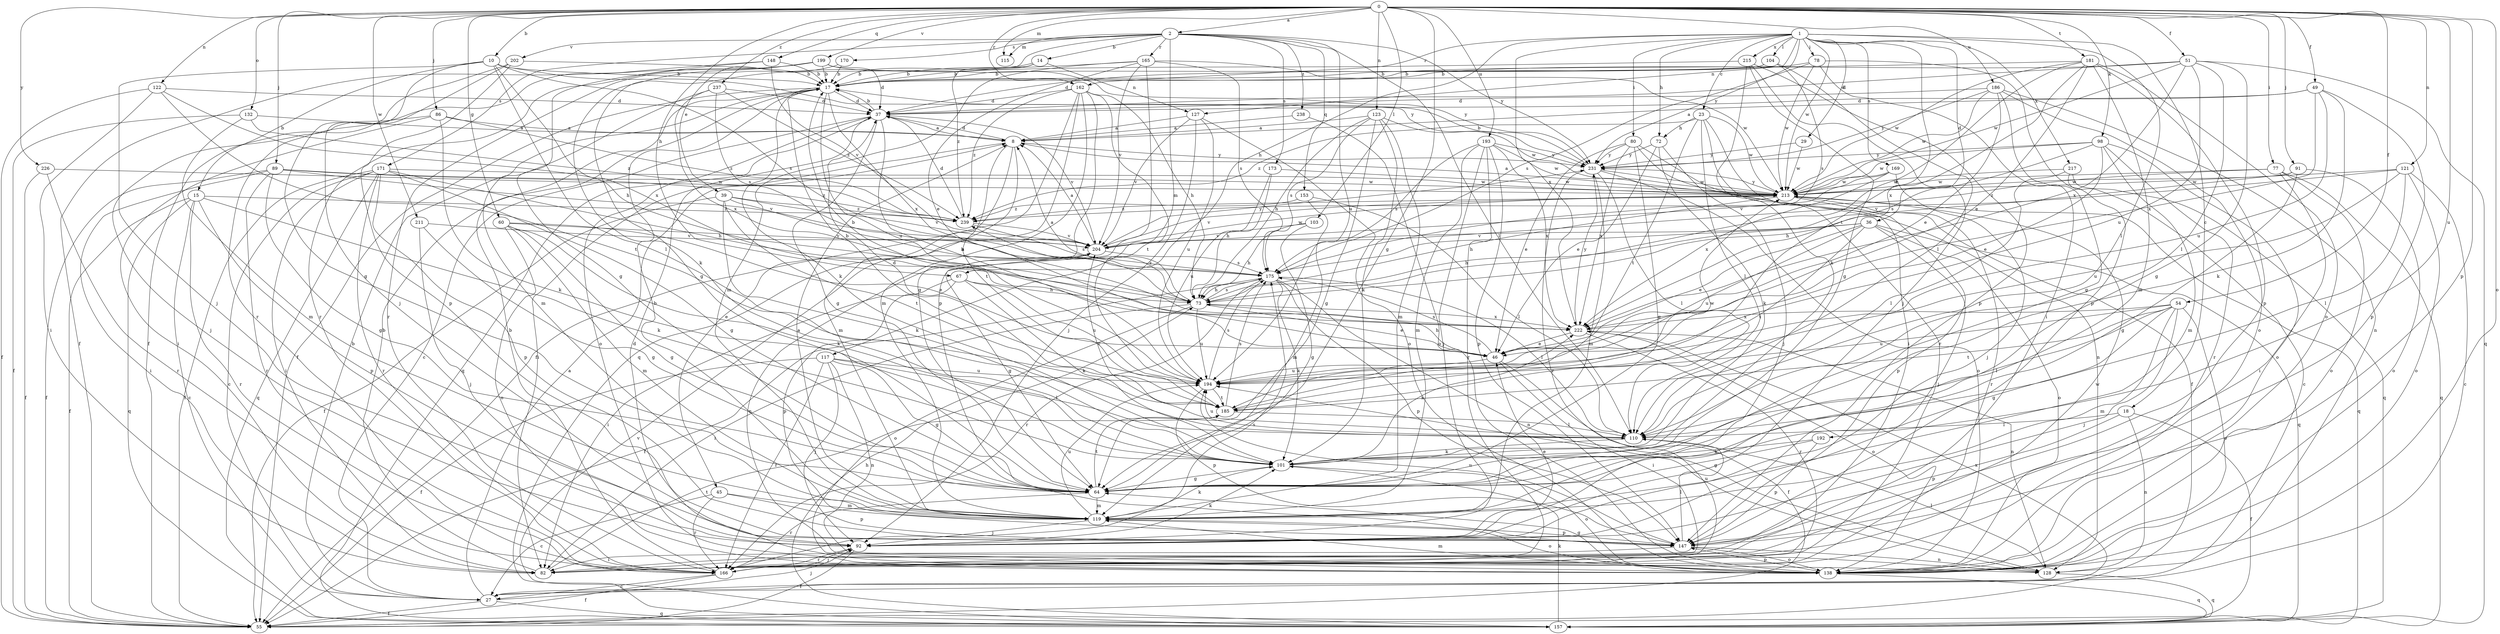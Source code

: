 strict digraph  {
0;
1;
2;
8;
10;
14;
15;
17;
18;
23;
27;
29;
36;
37;
39;
45;
46;
49;
51;
54;
55;
60;
64;
67;
72;
73;
77;
78;
80;
82;
86;
89;
91;
92;
98;
101;
103;
104;
110;
115;
117;
119;
121;
122;
123;
127;
128;
132;
138;
147;
148;
153;
157;
162;
165;
166;
169;
170;
171;
173;
175;
181;
185;
186;
192;
193;
194;
199;
202;
204;
211;
213;
215;
217;
222;
226;
231;
237;
238;
239;
0 -> 2  [label=a];
0 -> 10  [label=b];
0 -> 49  [label=f];
0 -> 51  [label=f];
0 -> 54  [label=f];
0 -> 60  [label=g];
0 -> 64  [label=g];
0 -> 67  [label=h];
0 -> 77  [label=i];
0 -> 86  [label=j];
0 -> 89  [label=j];
0 -> 91  [label=j];
0 -> 98  [label=k];
0 -> 103  [label=l];
0 -> 115  [label=m];
0 -> 121  [label=n];
0 -> 122  [label=n];
0 -> 123  [label=n];
0 -> 132  [label=o];
0 -> 138  [label=o];
0 -> 147  [label=p];
0 -> 148  [label=q];
0 -> 162  [label=r];
0 -> 181  [label=t];
0 -> 186  [label=u];
0 -> 192  [label=u];
0 -> 193  [label=u];
0 -> 199  [label=v];
0 -> 211  [label=w];
0 -> 226  [label=y];
0 -> 237  [label=z];
1 -> 18  [label=c];
1 -> 23  [label=c];
1 -> 29  [label=d];
1 -> 36  [label=d];
1 -> 67  [label=h];
1 -> 72  [label=h];
1 -> 78  [label=i];
1 -> 80  [label=i];
1 -> 104  [label=l];
1 -> 110  [label=l];
1 -> 127  [label=n];
1 -> 162  [label=r];
1 -> 169  [label=s];
1 -> 185  [label=t];
1 -> 213  [label=w];
1 -> 215  [label=x];
1 -> 217  [label=x];
1 -> 222  [label=x];
1 -> 231  [label=y];
2 -> 14  [label=b];
2 -> 39  [label=e];
2 -> 110  [label=l];
2 -> 115  [label=m];
2 -> 117  [label=m];
2 -> 153  [label=q];
2 -> 165  [label=r];
2 -> 170  [label=s];
2 -> 171  [label=s];
2 -> 173  [label=s];
2 -> 194  [label=u];
2 -> 202  [label=v];
2 -> 231  [label=y];
2 -> 238  [label=z];
8 -> 37  [label=d];
8 -> 45  [label=e];
8 -> 82  [label=i];
8 -> 119  [label=m];
8 -> 185  [label=t];
8 -> 231  [label=y];
10 -> 15  [label=b];
10 -> 17  [label=b];
10 -> 64  [label=g];
10 -> 92  [label=j];
10 -> 110  [label=l];
10 -> 175  [label=s];
10 -> 222  [label=x];
10 -> 231  [label=y];
14 -> 17  [label=b];
14 -> 64  [label=g];
14 -> 127  [label=n];
14 -> 239  [label=z];
15 -> 27  [label=c];
15 -> 55  [label=f];
15 -> 101  [label=k];
15 -> 147  [label=p];
15 -> 157  [label=q];
15 -> 166  [label=r];
15 -> 239  [label=z];
17 -> 37  [label=d];
17 -> 55  [label=f];
17 -> 101  [label=k];
17 -> 194  [label=u];
17 -> 222  [label=x];
18 -> 55  [label=f];
18 -> 110  [label=l];
18 -> 128  [label=n];
18 -> 147  [label=p];
23 -> 72  [label=h];
23 -> 82  [label=i];
23 -> 110  [label=l];
23 -> 166  [label=r];
23 -> 185  [label=t];
23 -> 213  [label=w];
23 -> 239  [label=z];
27 -> 8  [label=a];
27 -> 17  [label=b];
27 -> 55  [label=f];
27 -> 92  [label=j];
27 -> 157  [label=q];
27 -> 222  [label=x];
29 -> 213  [label=w];
29 -> 231  [label=y];
36 -> 46  [label=e];
36 -> 73  [label=h];
36 -> 92  [label=j];
36 -> 138  [label=o];
36 -> 157  [label=q];
36 -> 185  [label=t];
36 -> 194  [label=u];
36 -> 204  [label=v];
37 -> 8  [label=a];
37 -> 17  [label=b];
37 -> 27  [label=c];
37 -> 64  [label=g];
37 -> 138  [label=o];
37 -> 157  [label=q];
37 -> 194  [label=u];
37 -> 204  [label=v];
39 -> 55  [label=f];
39 -> 73  [label=h];
39 -> 101  [label=k];
39 -> 185  [label=t];
39 -> 204  [label=v];
39 -> 239  [label=z];
45 -> 27  [label=c];
45 -> 119  [label=m];
45 -> 147  [label=p];
45 -> 166  [label=r];
46 -> 17  [label=b];
46 -> 55  [label=f];
46 -> 73  [label=h];
46 -> 82  [label=i];
46 -> 175  [label=s];
46 -> 194  [label=u];
49 -> 8  [label=a];
49 -> 37  [label=d];
49 -> 101  [label=k];
49 -> 147  [label=p];
49 -> 194  [label=u];
49 -> 222  [label=x];
51 -> 17  [label=b];
51 -> 37  [label=d];
51 -> 64  [label=g];
51 -> 110  [label=l];
51 -> 157  [label=q];
51 -> 194  [label=u];
51 -> 213  [label=w];
51 -> 222  [label=x];
54 -> 64  [label=g];
54 -> 92  [label=j];
54 -> 110  [label=l];
54 -> 119  [label=m];
54 -> 138  [label=o];
54 -> 185  [label=t];
54 -> 194  [label=u];
54 -> 222  [label=x];
60 -> 46  [label=e];
60 -> 64  [label=g];
60 -> 101  [label=k];
60 -> 119  [label=m];
60 -> 138  [label=o];
60 -> 204  [label=v];
64 -> 119  [label=m];
64 -> 166  [label=r];
64 -> 185  [label=t];
67 -> 73  [label=h];
67 -> 82  [label=i];
67 -> 101  [label=k];
67 -> 147  [label=p];
67 -> 194  [label=u];
72 -> 46  [label=e];
72 -> 92  [label=j];
72 -> 101  [label=k];
72 -> 231  [label=y];
73 -> 8  [label=a];
73 -> 46  [label=e];
73 -> 82  [label=i];
73 -> 138  [label=o];
73 -> 175  [label=s];
73 -> 194  [label=u];
73 -> 222  [label=x];
73 -> 239  [label=z];
77 -> 82  [label=i];
77 -> 138  [label=o];
77 -> 157  [label=q];
77 -> 213  [label=w];
77 -> 239  [label=z];
78 -> 17  [label=b];
78 -> 82  [label=i];
78 -> 147  [label=p];
78 -> 175  [label=s];
78 -> 213  [label=w];
80 -> 46  [label=e];
80 -> 55  [label=f];
80 -> 64  [label=g];
80 -> 128  [label=n];
80 -> 222  [label=x];
80 -> 231  [label=y];
82 -> 17  [label=b];
82 -> 185  [label=t];
82 -> 213  [label=w];
86 -> 8  [label=a];
86 -> 82  [label=i];
86 -> 92  [label=j];
86 -> 101  [label=k];
86 -> 239  [label=z];
89 -> 55  [label=f];
89 -> 64  [label=g];
89 -> 82  [label=i];
89 -> 166  [label=r];
89 -> 204  [label=v];
89 -> 213  [label=w];
89 -> 239  [label=z];
91 -> 64  [label=g];
91 -> 73  [label=h];
91 -> 138  [label=o];
91 -> 213  [label=w];
92 -> 46  [label=e];
92 -> 55  [label=f];
92 -> 101  [label=k];
92 -> 166  [label=r];
98 -> 46  [label=e];
98 -> 119  [label=m];
98 -> 138  [label=o];
98 -> 166  [label=r];
98 -> 175  [label=s];
98 -> 213  [label=w];
98 -> 231  [label=y];
101 -> 64  [label=g];
101 -> 138  [label=o];
101 -> 222  [label=x];
103 -> 64  [label=g];
103 -> 73  [label=h];
103 -> 204  [label=v];
104 -> 17  [label=b];
104 -> 37  [label=d];
104 -> 110  [label=l];
104 -> 175  [label=s];
110 -> 101  [label=k];
110 -> 194  [label=u];
110 -> 204  [label=v];
117 -> 55  [label=f];
117 -> 64  [label=g];
117 -> 92  [label=j];
117 -> 110  [label=l];
117 -> 128  [label=n];
117 -> 166  [label=r];
117 -> 194  [label=u];
119 -> 8  [label=a];
119 -> 17  [label=b];
119 -> 92  [label=j];
119 -> 101  [label=k];
119 -> 138  [label=o];
119 -> 147  [label=p];
119 -> 194  [label=u];
121 -> 27  [label=c];
121 -> 110  [label=l];
121 -> 138  [label=o];
121 -> 194  [label=u];
121 -> 204  [label=v];
121 -> 213  [label=w];
122 -> 37  [label=d];
122 -> 55  [label=f];
122 -> 73  [label=h];
122 -> 82  [label=i];
122 -> 185  [label=t];
123 -> 8  [label=a];
123 -> 64  [label=g];
123 -> 73  [label=h];
123 -> 101  [label=k];
123 -> 119  [label=m];
123 -> 175  [label=s];
123 -> 213  [label=w];
127 -> 8  [label=a];
127 -> 92  [label=j];
127 -> 138  [label=o];
127 -> 194  [label=u];
127 -> 204  [label=v];
128 -> 110  [label=l];
128 -> 157  [label=q];
128 -> 194  [label=u];
132 -> 8  [label=a];
132 -> 55  [label=f];
132 -> 119  [label=m];
132 -> 239  [label=z];
138 -> 37  [label=d];
138 -> 64  [label=g];
138 -> 119  [label=m];
138 -> 147  [label=p];
138 -> 157  [label=q];
147 -> 82  [label=i];
147 -> 110  [label=l];
147 -> 128  [label=n];
147 -> 138  [label=o];
147 -> 194  [label=u];
148 -> 17  [label=b];
148 -> 64  [label=g];
148 -> 166  [label=r];
148 -> 204  [label=v];
153 -> 110  [label=l];
153 -> 119  [label=m];
153 -> 239  [label=z];
157 -> 73  [label=h];
157 -> 101  [label=k];
157 -> 204  [label=v];
162 -> 37  [label=d];
162 -> 55  [label=f];
162 -> 64  [label=g];
162 -> 73  [label=h];
162 -> 119  [label=m];
162 -> 157  [label=q];
162 -> 185  [label=t];
162 -> 239  [label=z];
165 -> 17  [label=b];
165 -> 46  [label=e];
165 -> 119  [label=m];
165 -> 147  [label=p];
165 -> 175  [label=s];
165 -> 204  [label=v];
165 -> 213  [label=w];
166 -> 17  [label=b];
166 -> 27  [label=c];
166 -> 55  [label=f];
166 -> 92  [label=j];
166 -> 175  [label=s];
169 -> 92  [label=j];
169 -> 204  [label=v];
169 -> 213  [label=w];
169 -> 222  [label=x];
170 -> 17  [label=b];
170 -> 166  [label=r];
171 -> 27  [label=c];
171 -> 55  [label=f];
171 -> 64  [label=g];
171 -> 73  [label=h];
171 -> 82  [label=i];
171 -> 147  [label=p];
171 -> 157  [label=q];
171 -> 166  [label=r];
171 -> 213  [label=w];
173 -> 73  [label=h];
173 -> 194  [label=u];
173 -> 213  [label=w];
175 -> 55  [label=f];
175 -> 73  [label=h];
175 -> 101  [label=k];
175 -> 110  [label=l];
175 -> 128  [label=n];
175 -> 147  [label=p];
175 -> 166  [label=r];
181 -> 17  [label=b];
181 -> 46  [label=e];
181 -> 73  [label=h];
181 -> 119  [label=m];
181 -> 138  [label=o];
181 -> 147  [label=p];
181 -> 213  [label=w];
181 -> 222  [label=x];
185 -> 37  [label=d];
185 -> 110  [label=l];
185 -> 175  [label=s];
185 -> 213  [label=w];
186 -> 37  [label=d];
186 -> 46  [label=e];
186 -> 64  [label=g];
186 -> 128  [label=n];
186 -> 138  [label=o];
186 -> 213  [label=w];
186 -> 231  [label=y];
192 -> 64  [label=g];
192 -> 101  [label=k];
192 -> 147  [label=p];
193 -> 92  [label=j];
193 -> 119  [label=m];
193 -> 147  [label=p];
193 -> 166  [label=r];
193 -> 175  [label=s];
193 -> 213  [label=w];
193 -> 222  [label=x];
193 -> 231  [label=y];
194 -> 17  [label=b];
194 -> 147  [label=p];
194 -> 175  [label=s];
194 -> 185  [label=t];
199 -> 17  [label=b];
199 -> 37  [label=d];
199 -> 55  [label=f];
199 -> 101  [label=k];
199 -> 166  [label=r];
199 -> 231  [label=y];
202 -> 17  [label=b];
202 -> 55  [label=f];
202 -> 92  [label=j];
202 -> 147  [label=p];
204 -> 8  [label=a];
204 -> 64  [label=g];
204 -> 128  [label=n];
204 -> 175  [label=s];
204 -> 213  [label=w];
204 -> 231  [label=y];
211 -> 64  [label=g];
211 -> 92  [label=j];
211 -> 204  [label=v];
213 -> 8  [label=a];
213 -> 73  [label=h];
213 -> 147  [label=p];
213 -> 157  [label=q];
213 -> 166  [label=r];
213 -> 204  [label=v];
213 -> 231  [label=y];
213 -> 239  [label=z];
215 -> 17  [label=b];
215 -> 64  [label=g];
215 -> 92  [label=j];
215 -> 101  [label=k];
215 -> 147  [label=p];
217 -> 27  [label=c];
217 -> 110  [label=l];
217 -> 157  [label=q];
217 -> 213  [label=w];
222 -> 46  [label=e];
222 -> 128  [label=n];
222 -> 138  [label=o];
222 -> 166  [label=r];
222 -> 231  [label=y];
226 -> 55  [label=f];
226 -> 166  [label=r];
226 -> 213  [label=w];
231 -> 17  [label=b];
231 -> 110  [label=l];
231 -> 119  [label=m];
231 -> 138  [label=o];
231 -> 166  [label=r];
231 -> 213  [label=w];
237 -> 37  [label=d];
237 -> 119  [label=m];
237 -> 175  [label=s];
237 -> 222  [label=x];
237 -> 239  [label=z];
238 -> 8  [label=a];
238 -> 138  [label=o];
239 -> 37  [label=d];
239 -> 175  [label=s];
239 -> 204  [label=v];
}
